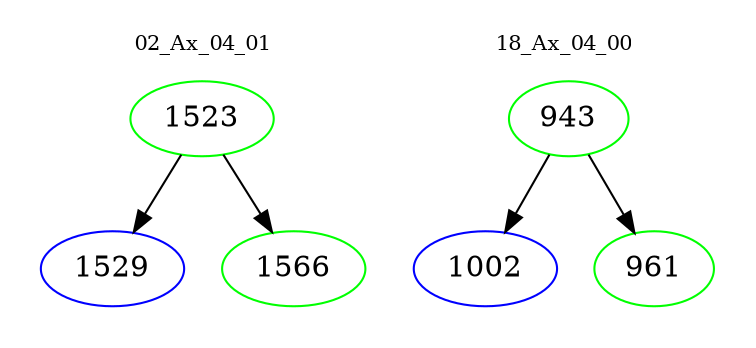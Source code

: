 digraph{
subgraph cluster_0 {
color = white
label = "02_Ax_04_01";
fontsize=10;
T0_1523 [label="1523", color="green"]
T0_1523 -> T0_1529 [color="black"]
T0_1529 [label="1529", color="blue"]
T0_1523 -> T0_1566 [color="black"]
T0_1566 [label="1566", color="green"]
}
subgraph cluster_1 {
color = white
label = "18_Ax_04_00";
fontsize=10;
T1_943 [label="943", color="green"]
T1_943 -> T1_1002 [color="black"]
T1_1002 [label="1002", color="blue"]
T1_943 -> T1_961 [color="black"]
T1_961 [label="961", color="green"]
}
}
